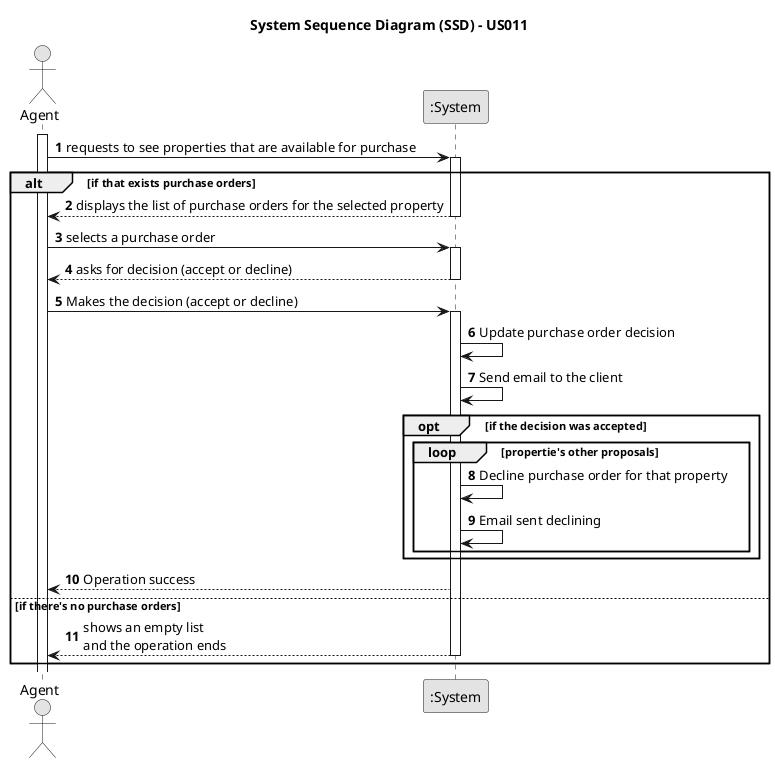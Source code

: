 @startuml
skinparam monochrome true
skinparam packageStyle rectangle
skinparam shadowing false

title System Sequence Diagram (SSD) - US011

autonumber

actor "Agent" as Employee
participant ":System" as System

activate Employee

    Employee -> System : requests to see properties that are available for purchase

        activate System

            alt if that exists purchase orders

                System --> Employee : displays the list of purchase orders for the selected property

        deactivate System

             Employee -> System : selects a purchase order

        activate System

             System --> Employee : asks for decision (accept or decline)

             deactivate System


             Employee -> System : Makes the decision (accept or decline)
        activate System

             System -> System : Update purchase order decision
             System -> System : Send email to the client

        opt if the decision was accepted

            loop propertie's other proposals

                System -> System : Decline purchase order for that property

                System -> System : Email sent declining

            end

        end

            System --> Employee : Operation success

  else if there's no purchase orders

                    System --> Employee : shows an empty list \nand the operation ends

        deactivate System
    end


@enduml